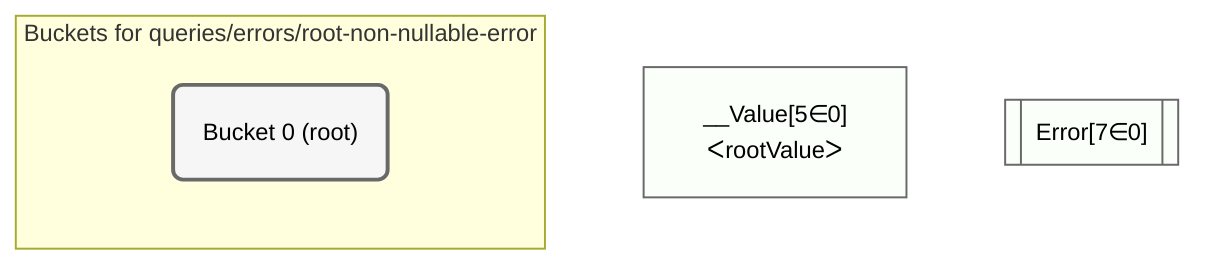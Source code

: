 %%{init: {'themeVariables': { 'fontSize': '12px'}}}%%
graph TD
    classDef path fill:#eee,stroke:#000,color:#000
    classDef plan fill:#fff,stroke-width:1px,color:#000
    classDef itemplan fill:#fff,stroke-width:2px,color:#000
    classDef unbatchedplan fill:#dff,stroke-width:1px,color:#000
    classDef sideeffectplan fill:#fcc,stroke-width:2px,color:#000
    classDef bucket fill:#f6f6f6,color:#000,stroke-width:2px,text-align:left


    %% plan dependencies
    __Value5["__Value[5∈0]<br />ᐸrootValueᐳ"]:::plan
    Error7[["Error[7∈0]"]]:::unbatchedplan

    %% define steps

    subgraph "Buckets for queries/errors/root-non-nullable-error"
    Bucket0("Bucket 0 (root)"):::bucket
    classDef bucket0 stroke:#696969
    class Bucket0,__Value5,Error7 bucket0
    classDef unary fill:#fafffa,borderWidth:8px
    class __Value5,Error7 unary
    end